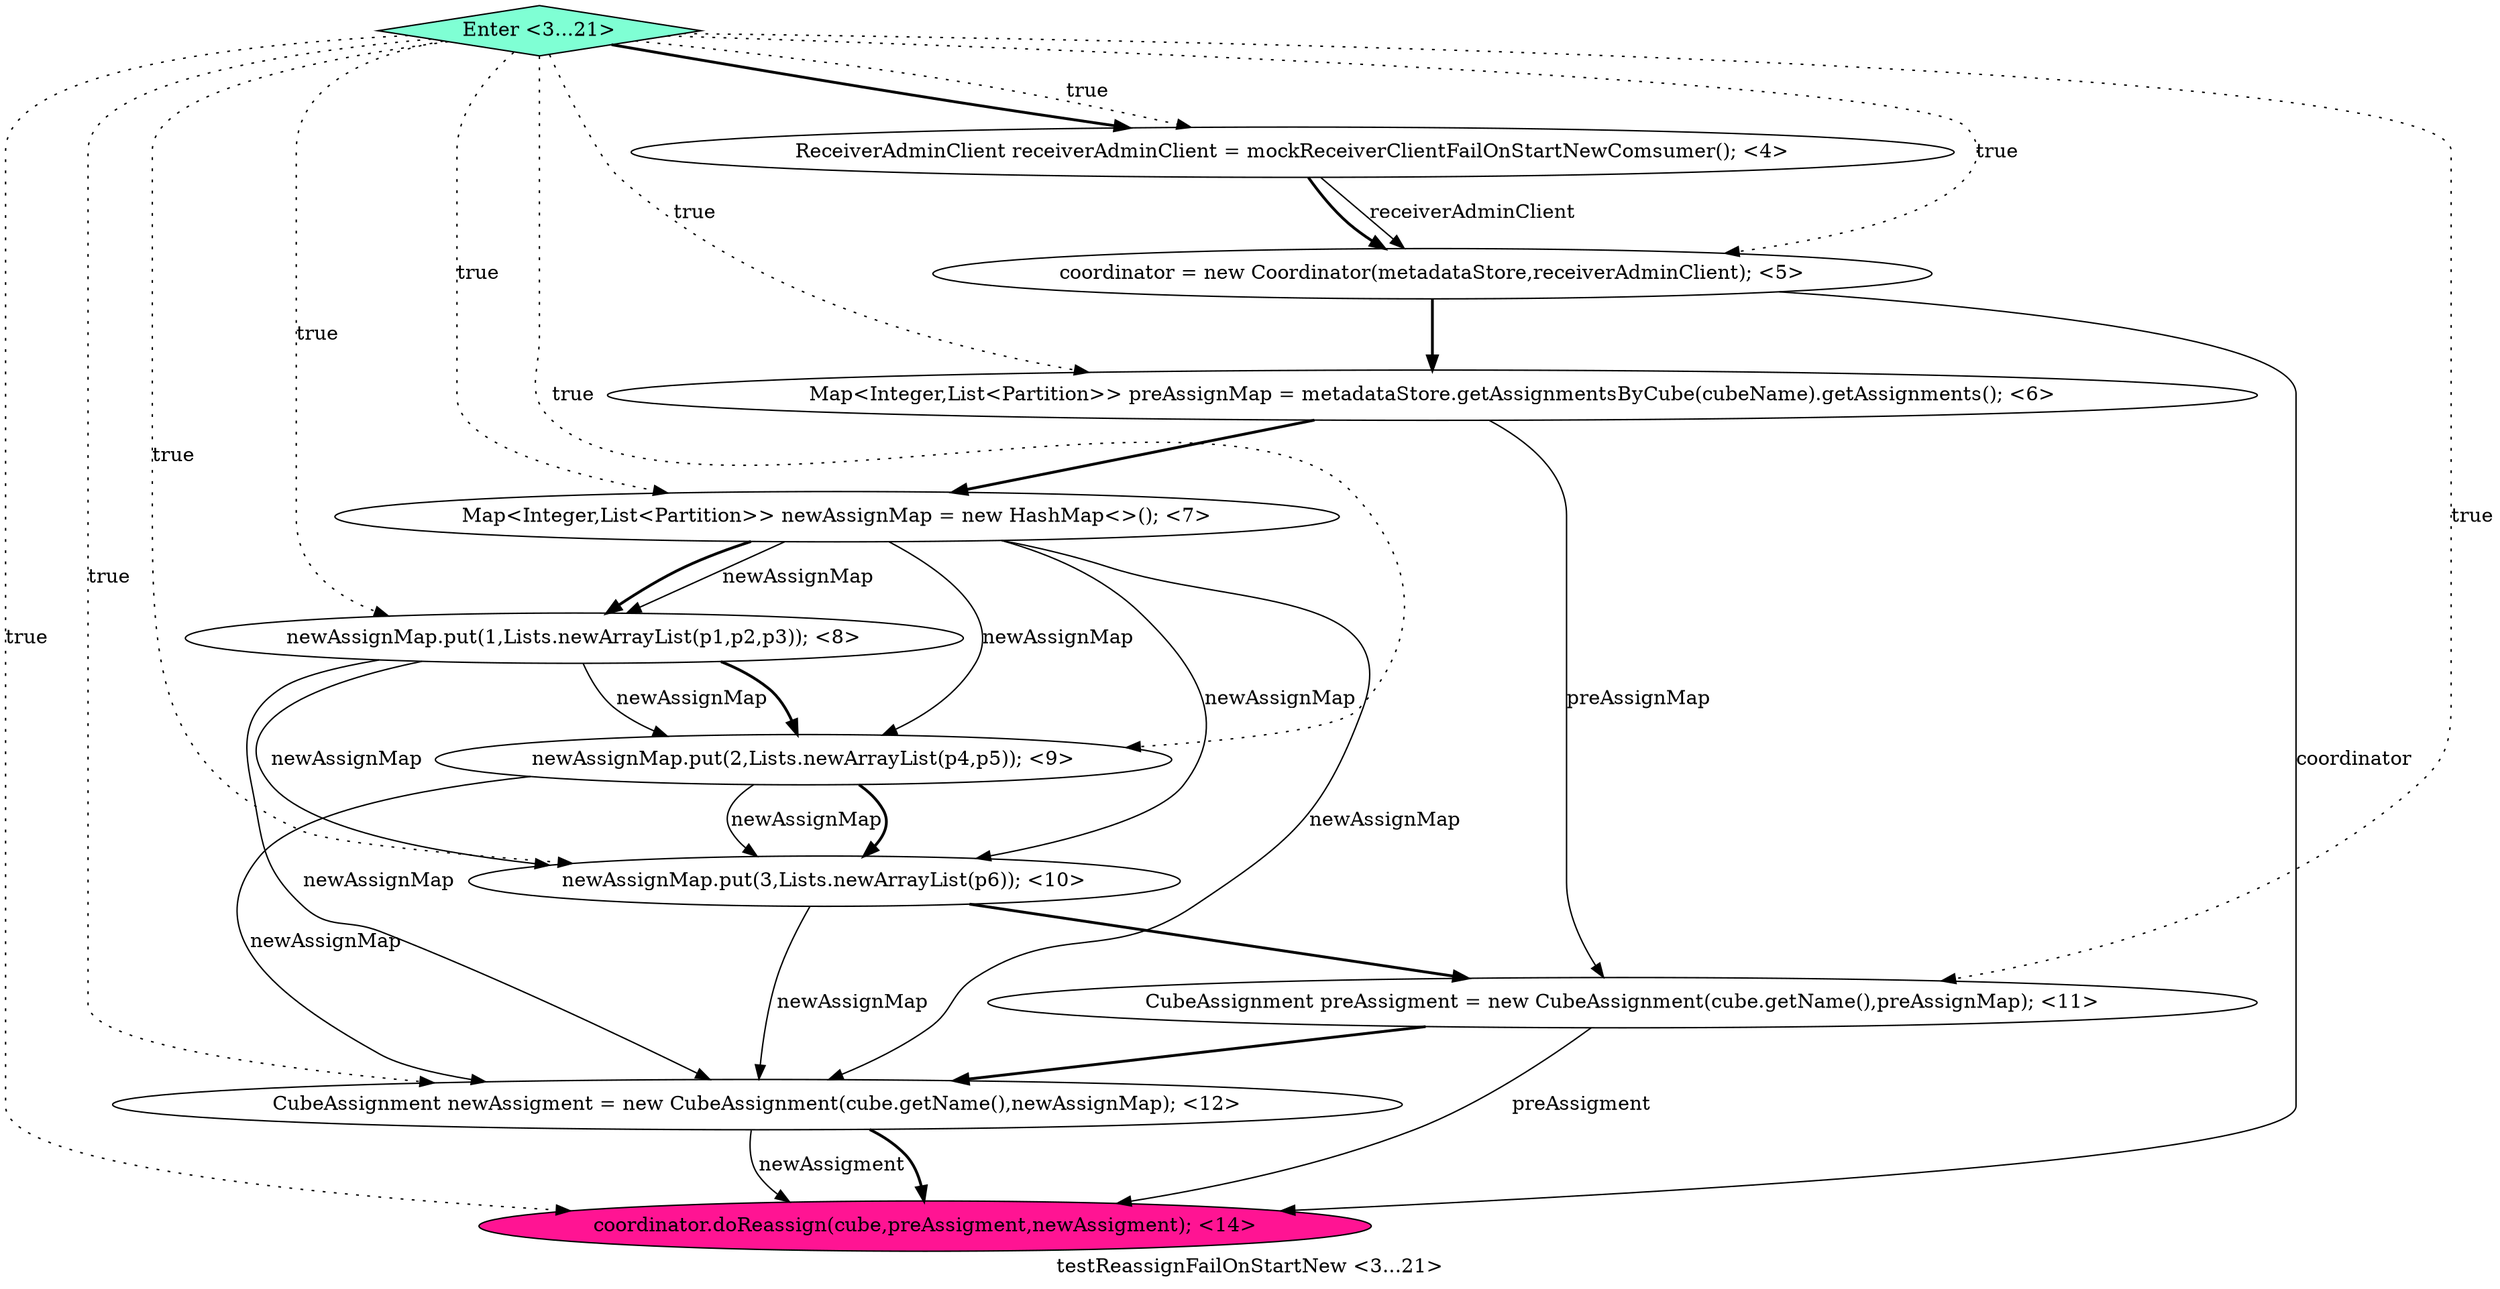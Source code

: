 digraph PDG {
label = "testReassignFailOnStartNew <3...21>";
0.1 [style = filled, label = "coordinator = new Coordinator(metadataStore,receiverAdminClient); <5>", fillcolor = white, shape = ellipse];
0.2 [style = filled, label = "Map<Integer,List<Partition>> preAssignMap = metadataStore.getAssignmentsByCube(cubeName).getAssignments(); <6>", fillcolor = white, shape = ellipse];
0.8 [style = filled, label = "CubeAssignment newAssigment = new CubeAssignment(cube.getName(),newAssignMap); <12>", fillcolor = white, shape = ellipse];
0.5 [style = filled, label = "newAssignMap.put(2,Lists.newArrayList(p4,p5)); <9>", fillcolor = white, shape = ellipse];
0.9 [style = filled, label = "coordinator.doReassign(cube,preAssigment,newAssigment); <14>", fillcolor = deeppink, shape = ellipse];
0.7 [style = filled, label = "CubeAssignment preAssigment = new CubeAssignment(cube.getName(),preAssignMap); <11>", fillcolor = white, shape = ellipse];
0.3 [style = filled, label = "Map<Integer,List<Partition>> newAssignMap = new HashMap<>(); <7>", fillcolor = white, shape = ellipse];
0.0 [style = filled, label = "ReceiverAdminClient receiverAdminClient = mockReceiverClientFailOnStartNewComsumer(); <4>", fillcolor = white, shape = ellipse];
0.4 [style = filled, label = "newAssignMap.put(1,Lists.newArrayList(p1,p2,p3)); <8>", fillcolor = white, shape = ellipse];
0.6 [style = filled, label = "newAssignMap.put(3,Lists.newArrayList(p6)); <10>", fillcolor = white, shape = ellipse];
0.10 [style = filled, label = "Enter <3...21>", fillcolor = aquamarine, shape = diamond];
0.0 -> 0.1 [style = solid, label="receiverAdminClient"];
0.0 -> 0.1 [style = bold, label=""];
0.1 -> 0.2 [style = bold, label=""];
0.1 -> 0.9 [style = solid, label="coordinator"];
0.2 -> 0.3 [style = bold, label=""];
0.2 -> 0.7 [style = solid, label="preAssignMap"];
0.3 -> 0.4 [style = solid, label="newAssignMap"];
0.3 -> 0.4 [style = bold, label=""];
0.3 -> 0.5 [style = solid, label="newAssignMap"];
0.3 -> 0.6 [style = solid, label="newAssignMap"];
0.3 -> 0.8 [style = solid, label="newAssignMap"];
0.4 -> 0.5 [style = solid, label="newAssignMap"];
0.4 -> 0.5 [style = bold, label=""];
0.4 -> 0.6 [style = solid, label="newAssignMap"];
0.4 -> 0.8 [style = solid, label="newAssignMap"];
0.5 -> 0.6 [style = solid, label="newAssignMap"];
0.5 -> 0.6 [style = bold, label=""];
0.5 -> 0.8 [style = solid, label="newAssignMap"];
0.6 -> 0.7 [style = bold, label=""];
0.6 -> 0.8 [style = solid, label="newAssignMap"];
0.7 -> 0.8 [style = bold, label=""];
0.7 -> 0.9 [style = solid, label="preAssigment"];
0.8 -> 0.9 [style = solid, label="newAssigment"];
0.8 -> 0.9 [style = bold, label=""];
0.10 -> 0.0 [style = dotted, label="true"];
0.10 -> 0.0 [style = bold, label=""];
0.10 -> 0.1 [style = dotted, label="true"];
0.10 -> 0.2 [style = dotted, label="true"];
0.10 -> 0.3 [style = dotted, label="true"];
0.10 -> 0.4 [style = dotted, label="true"];
0.10 -> 0.5 [style = dotted, label="true"];
0.10 -> 0.6 [style = dotted, label="true"];
0.10 -> 0.7 [style = dotted, label="true"];
0.10 -> 0.8 [style = dotted, label="true"];
0.10 -> 0.9 [style = dotted, label="true"];
}

